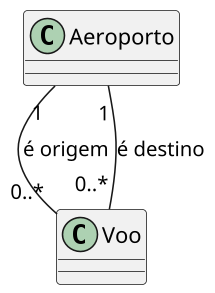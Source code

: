 @startuml

skinparam defaultFontName "Source Code Pro"
skinparam dpi 150

Aeroporto "1" -- "0..*" Voo : é origem
Voo "0..*" -- "1" Aeroporto : é destino

@enduml